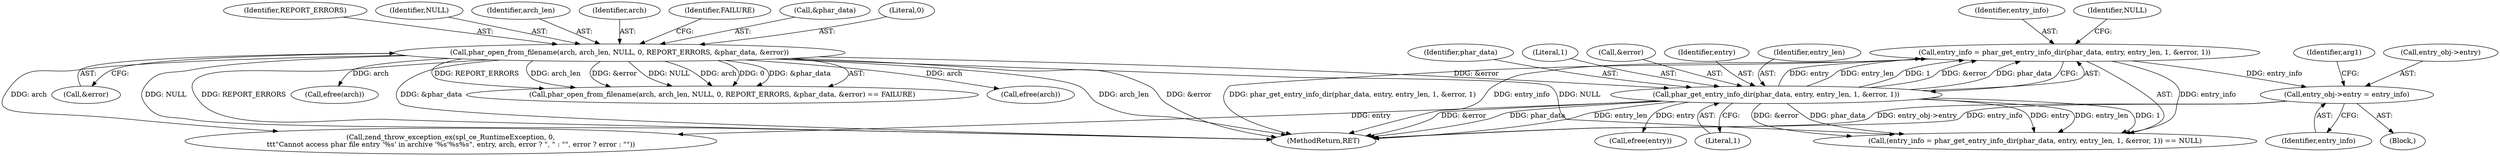 digraph "0_php_1e9b175204e3286d64dfd6c9f09151c31b5e099a_16@pointer" {
"1000264" [label="(Call,entry_obj->entry = entry_info)"];
"1000229" [label="(Call,entry_info = phar_get_entry_info_dir(phar_data, entry, entry_len, 1, &error, 1))"];
"1000231" [label="(Call,phar_get_entry_info_dir(phar_data, entry, entry_len, 1, &error, 1))"];
"1000192" [label="(Call,phar_open_from_filename(arch, arch_len, NULL, 0, REPORT_ERRORS, &phar_data, &error))"];
"1000193" [label="(Identifier,arch)"];
"1000264" [label="(Call,entry_obj->entry = entry_info)"];
"1000232" [label="(Identifier,phar_data)"];
"1000271" [label="(Identifier,arg1)"];
"1000200" [label="(Call,&error)"];
"1000265" [label="(Call,entry_obj->entry)"];
"1000202" [label="(Identifier,FAILURE)"];
"1000268" [label="(Identifier,entry_info)"];
"1000235" [label="(Literal,1)"];
"1000230" [label="(Identifier,entry_info)"];
"1000262" [label="(Call,efree(entry))"];
"1000103" [label="(Block,)"];
"1000289" [label="(MethodReturn,RET)"];
"1000241" [label="(Call,zend_throw_exception_ex(spl_ce_RuntimeException, 0,\n\t\t\t\"Cannot access phar file entry '%s' in archive '%s'%s%s\", entry, arch, error ? \", \" : \"\", error ? error : \"\"))"];
"1000260" [label="(Call,efree(arch))"];
"1000236" [label="(Call,&error)"];
"1000198" [label="(Call,&phar_data)"];
"1000233" [label="(Identifier,entry)"];
"1000228" [label="(Call,(entry_info = phar_get_entry_info_dir(phar_data, entry, entry_len, 1, &error, 1)) == NULL)"];
"1000191" [label="(Call,phar_open_from_filename(arch, arch_len, NULL, 0, REPORT_ERRORS, &phar_data, &error) == FAILURE)"];
"1000192" [label="(Call,phar_open_from_filename(arch, arch_len, NULL, 0, REPORT_ERRORS, &phar_data, &error))"];
"1000196" [label="(Literal,0)"];
"1000231" [label="(Call,phar_get_entry_info_dir(phar_data, entry, entry_len, 1, &error, 1))"];
"1000238" [label="(Literal,1)"];
"1000204" [label="(Call,efree(arch))"];
"1000234" [label="(Identifier,entry_len)"];
"1000239" [label="(Identifier,NULL)"];
"1000197" [label="(Identifier,REPORT_ERRORS)"];
"1000195" [label="(Identifier,NULL)"];
"1000194" [label="(Identifier,arch_len)"];
"1000229" [label="(Call,entry_info = phar_get_entry_info_dir(phar_data, entry, entry_len, 1, &error, 1))"];
"1000264" -> "1000103"  [label="AST: "];
"1000264" -> "1000268"  [label="CFG: "];
"1000265" -> "1000264"  [label="AST: "];
"1000268" -> "1000264"  [label="AST: "];
"1000271" -> "1000264"  [label="CFG: "];
"1000264" -> "1000289"  [label="DDG: entry_obj->entry"];
"1000264" -> "1000289"  [label="DDG: entry_info"];
"1000229" -> "1000264"  [label="DDG: entry_info"];
"1000229" -> "1000228"  [label="AST: "];
"1000229" -> "1000231"  [label="CFG: "];
"1000230" -> "1000229"  [label="AST: "];
"1000231" -> "1000229"  [label="AST: "];
"1000239" -> "1000229"  [label="CFG: "];
"1000229" -> "1000289"  [label="DDG: phar_get_entry_info_dir(phar_data, entry, entry_len, 1, &error, 1)"];
"1000229" -> "1000289"  [label="DDG: entry_info"];
"1000229" -> "1000228"  [label="DDG: entry_info"];
"1000231" -> "1000229"  [label="DDG: entry"];
"1000231" -> "1000229"  [label="DDG: entry_len"];
"1000231" -> "1000229"  [label="DDG: 1"];
"1000231" -> "1000229"  [label="DDG: &error"];
"1000231" -> "1000229"  [label="DDG: phar_data"];
"1000231" -> "1000238"  [label="CFG: "];
"1000232" -> "1000231"  [label="AST: "];
"1000233" -> "1000231"  [label="AST: "];
"1000234" -> "1000231"  [label="AST: "];
"1000235" -> "1000231"  [label="AST: "];
"1000236" -> "1000231"  [label="AST: "];
"1000238" -> "1000231"  [label="AST: "];
"1000231" -> "1000289"  [label="DDG: &error"];
"1000231" -> "1000289"  [label="DDG: phar_data"];
"1000231" -> "1000289"  [label="DDG: entry_len"];
"1000231" -> "1000228"  [label="DDG: entry"];
"1000231" -> "1000228"  [label="DDG: entry_len"];
"1000231" -> "1000228"  [label="DDG: 1"];
"1000231" -> "1000228"  [label="DDG: &error"];
"1000231" -> "1000228"  [label="DDG: phar_data"];
"1000192" -> "1000231"  [label="DDG: &error"];
"1000231" -> "1000241"  [label="DDG: entry"];
"1000231" -> "1000262"  [label="DDG: entry"];
"1000192" -> "1000191"  [label="AST: "];
"1000192" -> "1000200"  [label="CFG: "];
"1000193" -> "1000192"  [label="AST: "];
"1000194" -> "1000192"  [label="AST: "];
"1000195" -> "1000192"  [label="AST: "];
"1000196" -> "1000192"  [label="AST: "];
"1000197" -> "1000192"  [label="AST: "];
"1000198" -> "1000192"  [label="AST: "];
"1000200" -> "1000192"  [label="AST: "];
"1000202" -> "1000192"  [label="CFG: "];
"1000192" -> "1000289"  [label="DDG: arch_len"];
"1000192" -> "1000289"  [label="DDG: &error"];
"1000192" -> "1000289"  [label="DDG: NULL"];
"1000192" -> "1000289"  [label="DDG: REPORT_ERRORS"];
"1000192" -> "1000289"  [label="DDG: &phar_data"];
"1000192" -> "1000191"  [label="DDG: REPORT_ERRORS"];
"1000192" -> "1000191"  [label="DDG: arch_len"];
"1000192" -> "1000191"  [label="DDG: &error"];
"1000192" -> "1000191"  [label="DDG: NULL"];
"1000192" -> "1000191"  [label="DDG: arch"];
"1000192" -> "1000191"  [label="DDG: 0"];
"1000192" -> "1000191"  [label="DDG: &phar_data"];
"1000192" -> "1000204"  [label="DDG: arch"];
"1000192" -> "1000228"  [label="DDG: NULL"];
"1000192" -> "1000241"  [label="DDG: arch"];
"1000192" -> "1000260"  [label="DDG: arch"];
}
